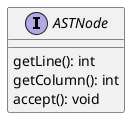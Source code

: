@startuml

interface ASTNode

ASTNode : getLine(): int
ASTNode : getColumn(): int
ASTNode : accept(): void

@enduml

